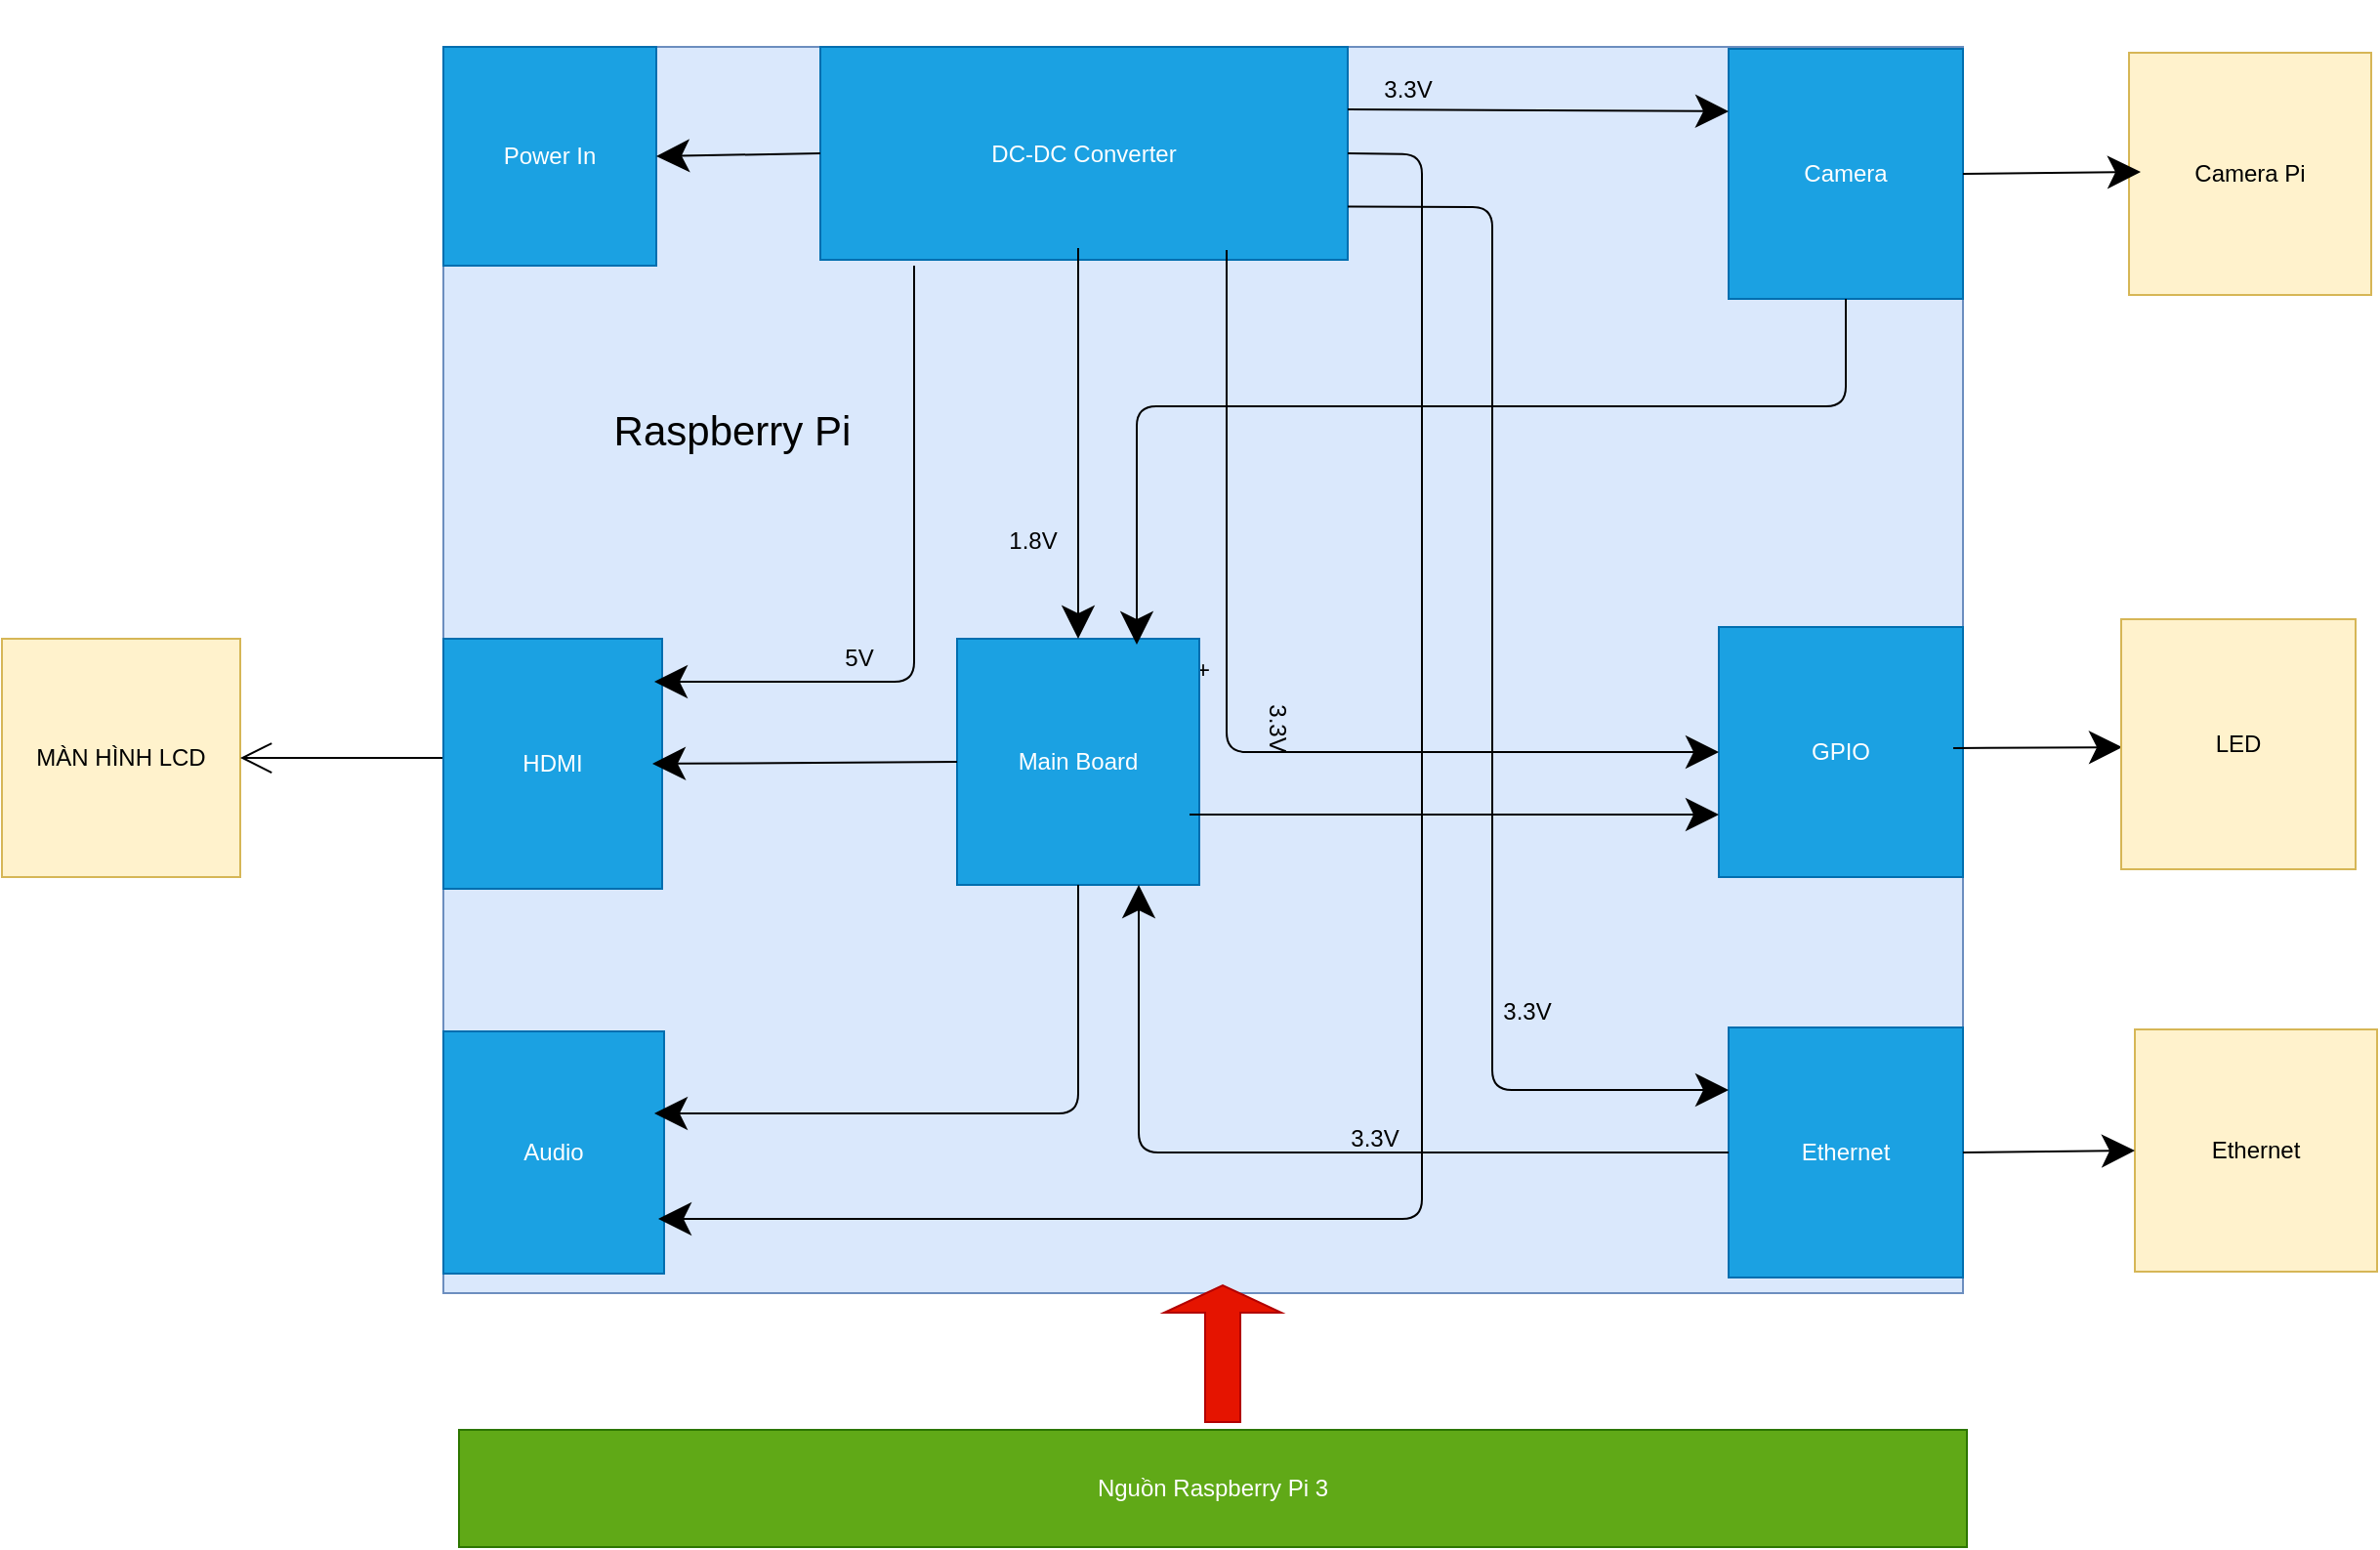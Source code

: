<mxfile version="15.8.6" type="device"><diagram id="ZFZEMSFOIWaWohqO6W7J" name="Page-1"><mxGraphModel dx="3504" dy="1627" grid="0" gridSize="10" guides="1" tooltips="1" connect="1" arrows="1" fold="1" page="1" pageScale="1" pageWidth="827" pageHeight="1169" math="0" shadow="0"><root><mxCell id="0"/><mxCell id="1" parent="0"/><mxCell id="u-lajF63qYgTkdckGlA_-2" value="+" style="rounded=0;whiteSpace=wrap;html=1;hachureGap=4;pointerEvents=0;fillColor=#dae8fc;strokeColor=#6c8ebf;" parent="1" vertex="1"><mxGeometry x="54" y="42" width="778" height="638" as="geometry"/></mxCell><mxCell id="u-lajF63qYgTkdckGlA_-4" value="Nguồn Raspberry Pi 3" style="rounded=0;whiteSpace=wrap;html=1;hachureGap=4;pointerEvents=0;fillColor=#60a917;strokeColor=#2D7600;fontColor=#ffffff;" parent="1" vertex="1"><mxGeometry x="62" y="750" width="772" height="60" as="geometry"/></mxCell><mxCell id="u-lajF63qYgTkdckGlA_-6" value="Ethernet" style="whiteSpace=wrap;html=1;aspect=fixed;hachureGap=4;pointerEvents=0;fillColor=#fff2cc;strokeColor=#d6b656;" parent="1" vertex="1"><mxGeometry x="920" y="545" width="124" height="124" as="geometry"/></mxCell><mxCell id="u-lajF63qYgTkdckGlA_-9" value="Camera Pi" style="whiteSpace=wrap;html=1;aspect=fixed;hachureGap=4;pointerEvents=0;fillColor=#fff2cc;strokeColor=#d6b656;" parent="1" vertex="1"><mxGeometry x="917" y="45" width="124" height="124" as="geometry"/></mxCell><mxCell id="u-lajF63qYgTkdckGlA_-22" value="" style="shape=singleArrow;direction=north;whiteSpace=wrap;html=1;hachureGap=4;pointerEvents=0;fillColor=#e51400;strokeColor=#B20000;fontColor=#ffffff;" parent="1" vertex="1"><mxGeometry x="423" y="676" width="60" height="70" as="geometry"/></mxCell><mxCell id="u-lajF63qYgTkdckGlA_-49" style="edgeStyle=none;curved=1;rounded=0;orthogonalLoop=1;jettySize=auto;html=1;endArrow=open;startSize=14;endSize=14;sourcePerimeterSpacing=8;targetPerimeterSpacing=8;" parent="1" source="u-lajF63qYgTkdckGlA_-28" target="u-lajF63qYgTkdckGlA_-2" edge="1"><mxGeometry relative="1" as="geometry"/></mxCell><mxCell id="u-lajF63qYgTkdckGlA_-28" value="Power In" style="rounded=0;whiteSpace=wrap;html=1;hachureGap=4;pointerEvents=0;fillColor=#1ba1e2;strokeColor=#006EAF;fontColor=#ffffff;" parent="1" vertex="1"><mxGeometry x="54" y="42" width="109" height="112" as="geometry"/></mxCell><mxCell id="u-lajF63qYgTkdckGlA_-52" style="edgeStyle=none;curved=1;rounded=0;orthogonalLoop=1;jettySize=auto;html=1;endArrow=open;startSize=14;endSize=14;sourcePerimeterSpacing=8;targetPerimeterSpacing=8;" parent="1" source="u-lajF63qYgTkdckGlA_-29" target="u-lajF63qYgTkdckGlA_-2" edge="1"><mxGeometry relative="1" as="geometry"/></mxCell><mxCell id="u-lajF63qYgTkdckGlA_-29" value="DC-DC Converter" style="rounded=0;whiteSpace=wrap;html=1;hachureGap=4;pointerEvents=0;fillColor=#1ba1e2;strokeColor=#006EAF;fontColor=#ffffff;" parent="1" vertex="1"><mxGeometry x="247" y="42" width="270" height="109" as="geometry"/></mxCell><mxCell id="u-lajF63qYgTkdckGlA_-32" value="Main Board" style="rounded=0;whiteSpace=wrap;html=1;hachureGap=4;pointerEvents=0;fillColor=#1ba1e2;strokeColor=#006EAF;fontColor=#ffffff;" parent="1" vertex="1"><mxGeometry x="317" y="345" width="124" height="126" as="geometry"/></mxCell><mxCell id="u-lajF63qYgTkdckGlA_-34" value="Audio" style="rounded=0;whiteSpace=wrap;html=1;hachureGap=4;pointerEvents=0;fillColor=#1ba1e2;strokeColor=#006EAF;fontColor=#ffffff;" parent="1" vertex="1"><mxGeometry x="54" y="546" width="113" height="124" as="geometry"/></mxCell><mxCell id="u-lajF63qYgTkdckGlA_-39" value="MÀN HÌNH LCD" style="whiteSpace=wrap;html=1;aspect=fixed;hachureGap=4;pointerEvents=0;fillColor=#fff2cc;strokeColor=#d6b656;" parent="1" vertex="1"><mxGeometry x="-172" y="345" width="122" height="122" as="geometry"/></mxCell><mxCell id="u-lajF63qYgTkdckGlA_-42" style="edgeStyle=none;curved=1;rounded=0;orthogonalLoop=1;jettySize=auto;html=1;entryX=1;entryY=0.5;entryDx=0;entryDy=0;endArrow=open;startSize=14;endSize=14;sourcePerimeterSpacing=8;targetPerimeterSpacing=8;exitX=0;exitY=0.477;exitDx=0;exitDy=0;exitPerimeter=0;" parent="1" source="u-lajF63qYgTkdckGlA_-40" target="u-lajF63qYgTkdckGlA_-39" edge="1"><mxGeometry relative="1" as="geometry"/></mxCell><mxCell id="u-lajF63qYgTkdckGlA_-40" value="HDMI" style="rounded=0;whiteSpace=wrap;html=1;hachureGap=4;pointerEvents=0;fillColor=#1ba1e2;strokeColor=#006EAF;fontColor=#ffffff;" parent="1" vertex="1"><mxGeometry x="54" y="345" width="112" height="128" as="geometry"/></mxCell><mxCell id="u-lajF63qYgTkdckGlA_-53" value="" style="endArrow=classic;html=1;startSize=14;endSize=14;sourcePerimeterSpacing=8;targetPerimeterSpacing=8;labelBackgroundColor=default;" parent="1" edge="1"><mxGeometry width="50" height="50" relative="1" as="geometry"><mxPoint x="295" y="154" as="sourcePoint"/><mxPoint x="162" y="367" as="targetPoint"/><Array as="points"><mxPoint x="295" y="367"/></Array></mxGeometry></mxCell><mxCell id="u-lajF63qYgTkdckGlA_-54" value="" style="endArrow=classic;html=1;labelBackgroundColor=default;startSize=14;endSize=14;sourcePerimeterSpacing=8;targetPerimeterSpacing=8;exitX=0;exitY=0.5;exitDx=0;exitDy=0;" parent="1" source="u-lajF63qYgTkdckGlA_-32" edge="1"><mxGeometry width="50" height="50" relative="1" as="geometry"><mxPoint x="98" y="395" as="sourcePoint"/><mxPoint x="161" y="409" as="targetPoint"/></mxGeometry></mxCell><mxCell id="u-lajF63qYgTkdckGlA_-55" value="" style="endArrow=classic;html=1;labelBackgroundColor=default;startSize=14;endSize=14;sourcePerimeterSpacing=8;targetPerimeterSpacing=8;entryX=0.5;entryY=0;entryDx=0;entryDy=0;" parent="1" target="u-lajF63qYgTkdckGlA_-32" edge="1"><mxGeometry width="50" height="50" relative="1" as="geometry"><mxPoint x="379" y="145" as="sourcePoint"/><mxPoint x="376" y="359" as="targetPoint"/></mxGeometry></mxCell><mxCell id="u-lajF63qYgTkdckGlA_-56" value="" style="endArrow=classic;html=1;labelBackgroundColor=default;startSize=14;endSize=14;sourcePerimeterSpacing=8;targetPerimeterSpacing=8;exitX=0;exitY=0.5;exitDx=0;exitDy=0;entryX=1;entryY=0.5;entryDx=0;entryDy=0;" parent="1" source="u-lajF63qYgTkdckGlA_-29" target="u-lajF63qYgTkdckGlA_-28" edge="1"><mxGeometry width="50" height="50" relative="1" as="geometry"><mxPoint x="98" y="395" as="sourcePoint"/><mxPoint x="148" y="345" as="targetPoint"/></mxGeometry></mxCell><mxCell id="u-lajF63qYgTkdckGlA_-57" value="" style="endArrow=classic;html=1;labelBackgroundColor=default;startSize=14;endSize=14;sourcePerimeterSpacing=8;targetPerimeterSpacing=8;exitX=0.5;exitY=1;exitDx=0;exitDy=0;" parent="1" source="u-lajF63qYgTkdckGlA_-32" edge="1"><mxGeometry width="50" height="50" relative="1" as="geometry"><mxPoint x="98" y="395" as="sourcePoint"/><mxPoint x="162" y="588" as="targetPoint"/><Array as="points"><mxPoint x="379" y="588"/></Array></mxGeometry></mxCell><mxCell id="u-lajF63qYgTkdckGlA_-58" value="GPIO" style="rounded=0;whiteSpace=wrap;html=1;hachureGap=4;pointerEvents=0;fillColor=#1ba1e2;strokeColor=#006EAF;fontColor=#ffffff;" parent="1" vertex="1"><mxGeometry x="707" y="339" width="125" height="128" as="geometry"/></mxCell><mxCell id="u-lajF63qYgTkdckGlA_-59" value="" style="endArrow=classic;html=1;labelBackgroundColor=default;startSize=14;endSize=14;sourcePerimeterSpacing=8;targetPerimeterSpacing=8;entryX=0;entryY=0.5;entryDx=0;entryDy=0;" parent="1" edge="1"><mxGeometry width="50" height="50" relative="1" as="geometry"><mxPoint x="827" y="401" as="sourcePoint"/><mxPoint x="913.5" y="400.5" as="targetPoint"/></mxGeometry></mxCell><mxCell id="u-lajF63qYgTkdckGlA_-60" value="" style="endArrow=classic;html=1;labelBackgroundColor=default;startSize=14;endSize=14;sourcePerimeterSpacing=8;targetPerimeterSpacing=8;entryX=0;entryY=0.5;entryDx=0;entryDy=0;" parent="1" target="u-lajF63qYgTkdckGlA_-58" edge="1"><mxGeometry width="50" height="50" relative="1" as="geometry"><mxPoint x="455" y="146" as="sourcePoint"/><mxPoint x="609" y="345" as="targetPoint"/><Array as="points"><mxPoint x="455" y="403"/></Array></mxGeometry></mxCell><mxCell id="u-lajF63qYgTkdckGlA_-61" value="" style="endArrow=classic;html=1;labelBackgroundColor=default;startSize=14;endSize=14;sourcePerimeterSpacing=8;targetPerimeterSpacing=8;entryX=0;entryY=0.75;entryDx=0;entryDy=0;" parent="1" target="u-lajF63qYgTkdckGlA_-58" edge="1"><mxGeometry width="50" height="50" relative="1" as="geometry"><mxPoint x="436" y="435" as="sourcePoint"/><mxPoint x="609" y="345" as="targetPoint"/></mxGeometry></mxCell><mxCell id="u-lajF63qYgTkdckGlA_-62" value="3.3V" style="text;html=1;strokeColor=none;fillColor=none;align=center;verticalAlign=middle;whiteSpace=wrap;rounded=0;hachureGap=4;pointerEvents=0;" parent="1" vertex="1"><mxGeometry x="528" y="54" width="40" height="20" as="geometry"/></mxCell><mxCell id="u-lajF63qYgTkdckGlA_-63" value="1.8V" style="text;html=1;strokeColor=none;fillColor=none;align=center;verticalAlign=middle;whiteSpace=wrap;rounded=0;hachureGap=4;pointerEvents=0;" parent="1" vertex="1"><mxGeometry x="336" y="285" width="40" height="20" as="geometry"/></mxCell><mxCell id="u-lajF63qYgTkdckGlA_-64" value="5V" style="text;html=1;strokeColor=none;fillColor=none;align=center;verticalAlign=middle;whiteSpace=wrap;rounded=0;hachureGap=4;pointerEvents=0;" parent="1" vertex="1"><mxGeometry x="247" y="345" width="40" height="20" as="geometry"/></mxCell><mxCell id="u-lajF63qYgTkdckGlA_-65" value="" style="endArrow=classic;html=1;labelBackgroundColor=default;startSize=14;endSize=14;sourcePerimeterSpacing=8;targetPerimeterSpacing=8;exitX=1;exitY=0.5;exitDx=0;exitDy=0;" parent="1" source="u-lajF63qYgTkdckGlA_-29" edge="1"><mxGeometry width="50" height="50" relative="1" as="geometry"><mxPoint x="559" y="395" as="sourcePoint"/><mxPoint x="164" y="642" as="targetPoint"/><Array as="points"><mxPoint x="555" y="97"/><mxPoint x="555" y="642"/></Array></mxGeometry></mxCell><mxCell id="u-lajF63qYgTkdckGlA_-66" value="3.3V" style="text;html=1;strokeColor=none;fillColor=none;align=center;verticalAlign=middle;whiteSpace=wrap;rounded=0;hachureGap=4;pointerEvents=0;" parent="1" vertex="1"><mxGeometry x="511" y="591" width="40" height="20" as="geometry"/></mxCell><mxCell id="u-lajF63qYgTkdckGlA_-67" value="Camera" style="rounded=0;whiteSpace=wrap;html=1;hachureGap=4;pointerEvents=0;fillColor=#1ba1e2;strokeColor=#006EAF;fontColor=#ffffff;" parent="1" vertex="1"><mxGeometry x="712" y="43" width="120" height="128" as="geometry"/></mxCell><mxCell id="u-lajF63qYgTkdckGlA_-68" value="" style="endArrow=classic;html=1;labelBackgroundColor=default;startSize=14;endSize=14;sourcePerimeterSpacing=8;targetPerimeterSpacing=8;exitX=1;exitY=0.5;exitDx=0;exitDy=0;" parent="1" source="u-lajF63qYgTkdckGlA_-67" edge="1"><mxGeometry width="50" height="50" relative="1" as="geometry"><mxPoint x="559" y="228" as="sourcePoint"/><mxPoint x="923" y="106" as="targetPoint"/></mxGeometry></mxCell><mxCell id="u-lajF63qYgTkdckGlA_-69" value="" style="endArrow=classic;html=1;labelBackgroundColor=default;startSize=14;endSize=14;sourcePerimeterSpacing=8;targetPerimeterSpacing=8;entryX=0;entryY=0.25;entryDx=0;entryDy=0;" parent="1" target="u-lajF63qYgTkdckGlA_-67" edge="1"><mxGeometry width="50" height="50" relative="1" as="geometry"><mxPoint x="517" y="74" as="sourcePoint"/><mxPoint x="609" y="178" as="targetPoint"/></mxGeometry></mxCell><mxCell id="u-lajF63qYgTkdckGlA_-70" value="3.3V" style="text;html=1;strokeColor=none;fillColor=none;align=center;verticalAlign=middle;whiteSpace=wrap;rounded=0;hachureGap=4;pointerEvents=0;rotation=90;" parent="1" vertex="1"><mxGeometry x="461" y="381" width="40" height="20" as="geometry"/></mxCell><mxCell id="u-lajF63qYgTkdckGlA_-71" value="" style="endArrow=classic;html=1;labelBackgroundColor=default;startSize=14;endSize=14;sourcePerimeterSpacing=8;targetPerimeterSpacing=8;exitX=0.5;exitY=1;exitDx=0;exitDy=0;" parent="1" source="u-lajF63qYgTkdckGlA_-67" edge="1"><mxGeometry width="50" height="50" relative="1" as="geometry"><mxPoint x="559" y="395" as="sourcePoint"/><mxPoint x="409" y="348" as="targetPoint"/><Array as="points"><mxPoint x="772" y="226"/><mxPoint x="409" y="226"/></Array></mxGeometry></mxCell><mxCell id="u-lajF63qYgTkdckGlA_-73" value="Ethernet" style="rounded=0;whiteSpace=wrap;html=1;hachureGap=4;pointerEvents=0;fillColor=#1ba1e2;strokeColor=#006EAF;fontColor=#ffffff;" parent="1" vertex="1"><mxGeometry x="712" y="544" width="120" height="128" as="geometry"/></mxCell><mxCell id="u-lajF63qYgTkdckGlA_-77" value="" style="endArrow=classic;html=1;labelBackgroundColor=default;startSize=14;endSize=14;sourcePerimeterSpacing=8;targetPerimeterSpacing=8;entryX=0.75;entryY=1;entryDx=0;entryDy=0;exitX=0;exitY=0.5;exitDx=0;exitDy=0;" parent="1" source="u-lajF63qYgTkdckGlA_-73" target="u-lajF63qYgTkdckGlA_-32" edge="1"><mxGeometry width="50" height="50" relative="1" as="geometry"><mxPoint x="662" y="593" as="sourcePoint"/><mxPoint x="350" y="395" as="targetPoint"/><Array as="points"><mxPoint x="410" y="608"/></Array></mxGeometry></mxCell><mxCell id="u-lajF63qYgTkdckGlA_-78" value="" style="endArrow=classic;html=1;labelBackgroundColor=default;startSize=14;endSize=14;sourcePerimeterSpacing=8;targetPerimeterSpacing=8;exitX=1;exitY=0.75;exitDx=0;exitDy=0;entryX=0;entryY=0.25;entryDx=0;entryDy=0;" parent="1" source="u-lajF63qYgTkdckGlA_-29" target="u-lajF63qYgTkdckGlA_-73" edge="1"><mxGeometry width="50" height="50" relative="1" as="geometry"><mxPoint x="350" y="395" as="sourcePoint"/><mxPoint x="400" y="345" as="targetPoint"/><Array as="points"><mxPoint x="591" y="124"/><mxPoint x="591" y="576"/></Array></mxGeometry></mxCell><mxCell id="u-lajF63qYgTkdckGlA_-80" value="" style="endArrow=classic;html=1;labelBackgroundColor=default;startSize=14;endSize=14;sourcePerimeterSpacing=8;targetPerimeterSpacing=8;exitX=1;exitY=0.5;exitDx=0;exitDy=0;entryX=0;entryY=0.5;entryDx=0;entryDy=0;" parent="1" source="u-lajF63qYgTkdckGlA_-73" target="u-lajF63qYgTkdckGlA_-6" edge="1"><mxGeometry width="50" height="50" relative="1" as="geometry"><mxPoint x="536" y="395" as="sourcePoint"/><mxPoint x="586" y="345" as="targetPoint"/></mxGeometry></mxCell><mxCell id="u-lajF63qYgTkdckGlA_-81" value="3.3V" style="text;html=1;strokeColor=none;fillColor=none;align=center;verticalAlign=middle;whiteSpace=wrap;rounded=0;hachureGap=4;pointerEvents=0;" parent="1" vertex="1"><mxGeometry x="589" y="526" width="40" height="20" as="geometry"/></mxCell><mxCell id="u-lajF63qYgTkdckGlA_-84" value="&lt;font style=&quot;font-size: 21px&quot;&gt;Raspberry Pi&lt;/font&gt;" style="text;html=1;strokeColor=none;fillColor=none;align=center;verticalAlign=middle;whiteSpace=wrap;rounded=0;hachureGap=4;pointerEvents=0;strokeWidth=9;" parent="1" vertex="1"><mxGeometry x="123" y="218" width="158" height="40" as="geometry"/></mxCell><mxCell id="u-lajF63qYgTkdckGlA_-85" value="LED" style="rounded=0;whiteSpace=wrap;html=1;hachureGap=4;pointerEvents=0;fillColor=#fff2cc;strokeColor=#d6b656;" parent="1" vertex="1"><mxGeometry x="913" y="335" width="120" height="128" as="geometry"/></mxCell></root></mxGraphModel></diagram></mxfile>